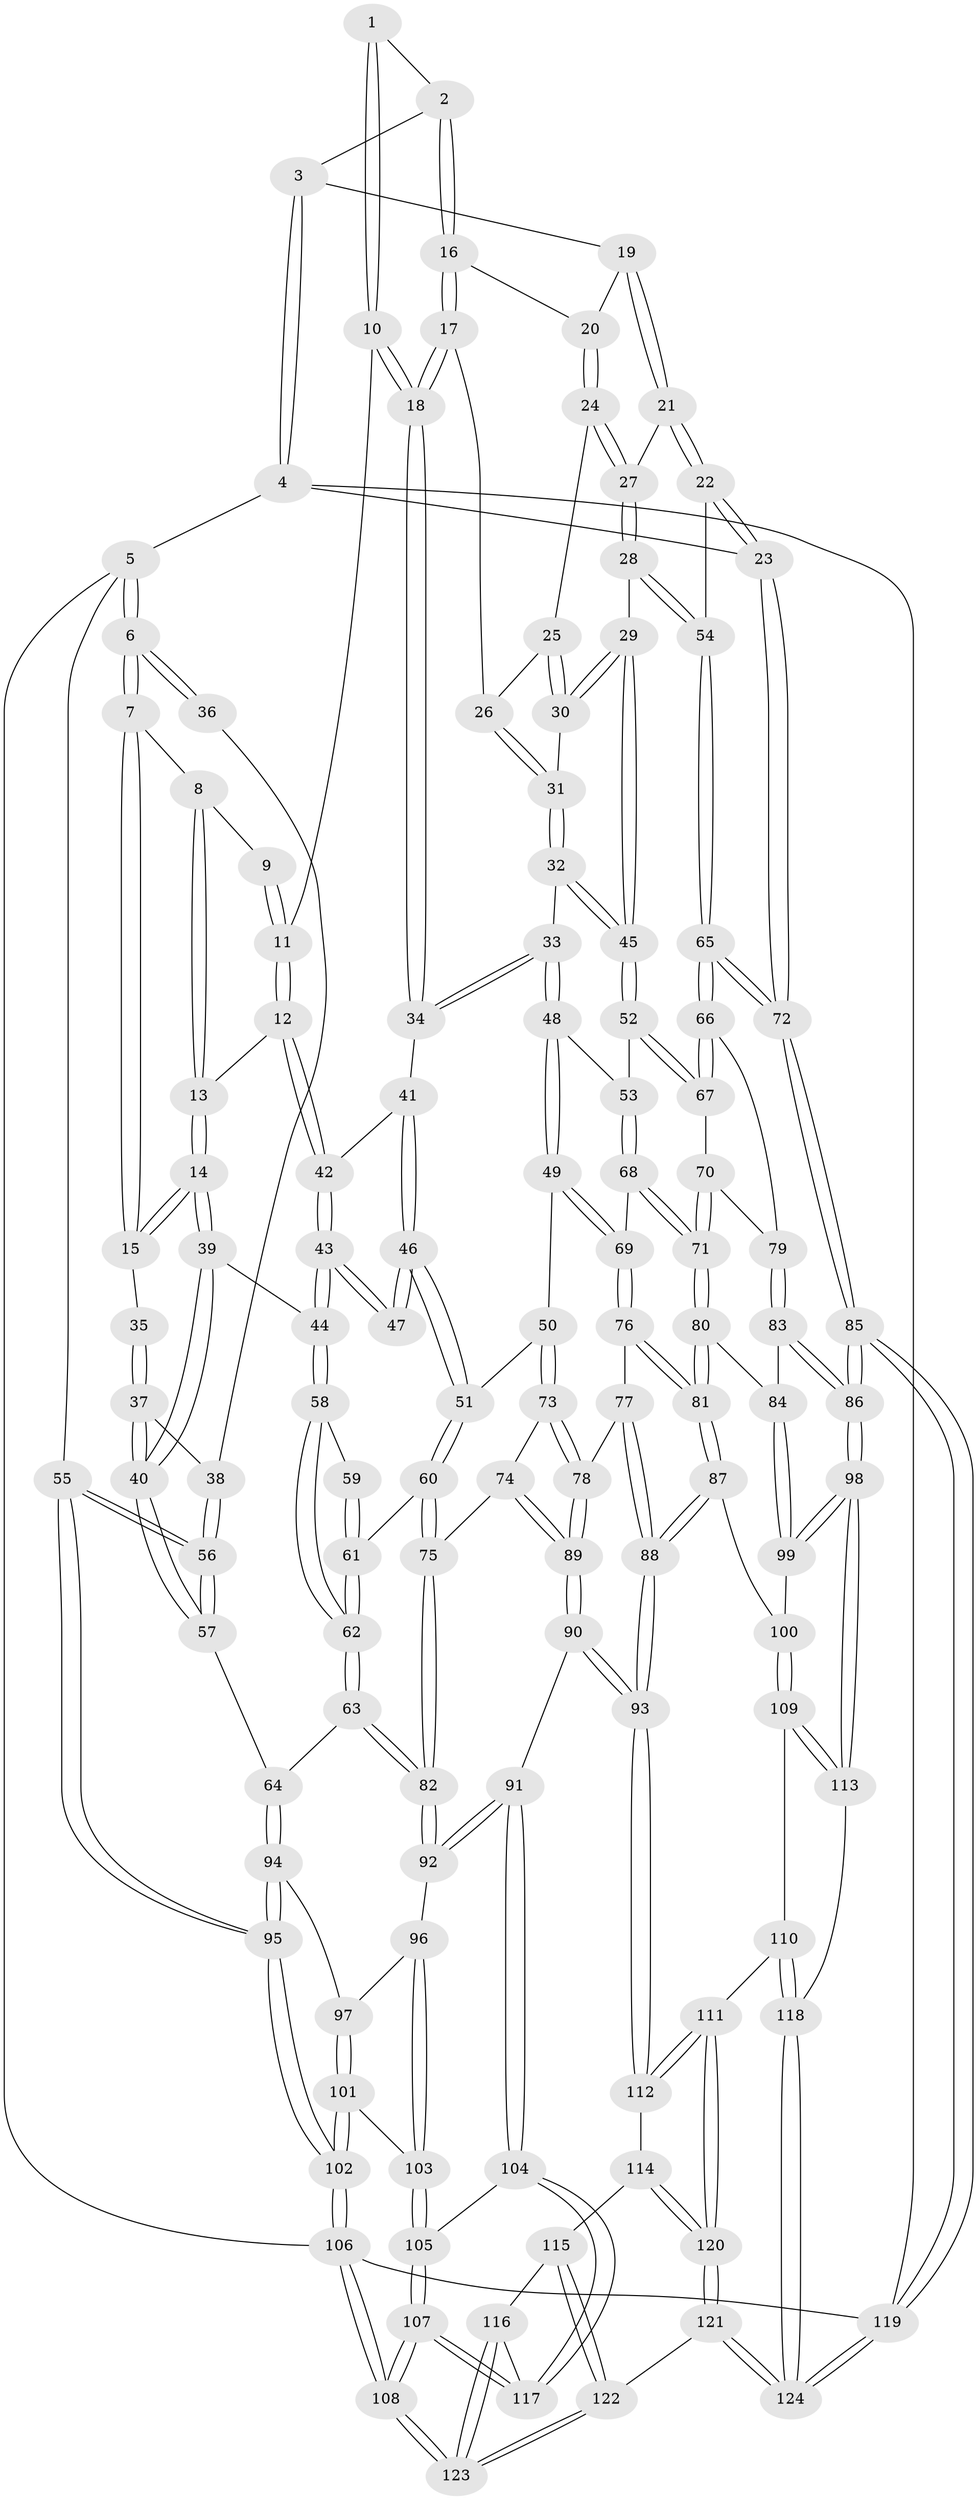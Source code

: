 // coarse degree distribution, {3: 0.17105263157894737, 4: 0.47368421052631576, 7: 0.013157894736842105, 6: 0.06578947368421052, 5: 0.2631578947368421, 2: 0.013157894736842105}
// Generated by graph-tools (version 1.1) at 2025/52/02/27/25 19:52:44]
// undirected, 124 vertices, 307 edges
graph export_dot {
graph [start="1"]
  node [color=gray90,style=filled];
  1 [pos="+0.6801204814796428+0"];
  2 [pos="+0.75157596826987+0"];
  3 [pos="+0.7535348792329424+0"];
  4 [pos="+1+0"];
  5 [pos="+0+0"];
  6 [pos="+0+0"];
  7 [pos="+0.1785314694046097+0"];
  8 [pos="+0.1996021615948362+0"];
  9 [pos="+0.4369199700156213+0"];
  10 [pos="+0.5114045569429894+0.16668403652139505"];
  11 [pos="+0.4757292468528337+0.1609536151757075"];
  12 [pos="+0.44430901941310696+0.17510603211010706"];
  13 [pos="+0.3379540520932+0.16823800495298544"];
  14 [pos="+0.273709169601631+0.2187280522130187"];
  15 [pos="+0.20883214366826722+0.19552224839223845"];
  16 [pos="+0.7285749320735808+0"];
  17 [pos="+0.599032459415069+0.17121440468213237"];
  18 [pos="+0.5400931936909791+0.17837979425058428"];
  19 [pos="+0.9046135357515862+0.11045384886356614"];
  20 [pos="+0.7760376165824335+0.16892943670541494"];
  21 [pos="+1+0.20206238886809116"];
  22 [pos="+1+0.1950048473693299"];
  23 [pos="+1+0.17660726128372609"];
  24 [pos="+0.7752389420126032+0.1718684949842582"];
  25 [pos="+0.6669448944324439+0.19882642159088454"];
  26 [pos="+0.6482453973007908+0.19790862224762595"];
  27 [pos="+0.8459992788484498+0.3064644377427575"];
  28 [pos="+0.8258447390889508+0.3444185282987615"];
  29 [pos="+0.8020407937417084+0.35760126881467746"];
  30 [pos="+0.7462736256752373+0.3144002175814725"];
  31 [pos="+0.6540267197709055+0.2816473597927306"];
  32 [pos="+0.6129477286669829+0.3496588733337949"];
  33 [pos="+0.5964290014141308+0.35662183083646953"];
  34 [pos="+0.5627510243946511+0.3233019375768049"];
  35 [pos="+0.1359957551666409+0.19329164759787232"];
  36 [pos="+0.049358745757749116+0.13450661385913193"];
  37 [pos="+0.11410503543416221+0.30198877294006676"];
  38 [pos="+0.028019030339501944+0.3453222293576169"];
  39 [pos="+0.27059267181579266+0.323359877726418"];
  40 [pos="+0.2133692721147818+0.3598972423949401"];
  41 [pos="+0.4822556581653065+0.34254381571012144"];
  42 [pos="+0.4352142170683748+0.29603469089574563"];
  43 [pos="+0.38412388608518844+0.33959093099730736"];
  44 [pos="+0.31950101210108695+0.35889854616813976"];
  45 [pos="+0.7940838072142766+0.36612713695745613"];
  46 [pos="+0.46699145532769704+0.40428610756557604"];
  47 [pos="+0.44788787850089995+0.3998887671084457"];
  48 [pos="+0.5925550649888061+0.3860780903685823"];
  49 [pos="+0.5813030199564977+0.45809484891127766"];
  50 [pos="+0.5295731628550157+0.46929488882699577"];
  51 [pos="+0.4950589201066031+0.4552046613180604"];
  52 [pos="+0.7788552186725657+0.40077313893280886"];
  53 [pos="+0.7627004093852574+0.41680272904102766"];
  54 [pos="+0.9216871910248136+0.4384021469970203"];
  55 [pos="+0+0.5148659029000636"];
  56 [pos="+0+0.4893989152522826"];
  57 [pos="+0.17989329130230222+0.4267995704038992"];
  58 [pos="+0.325925982623491+0.3791480152809277"];
  59 [pos="+0.4117792260656369+0.4109161005099785"];
  60 [pos="+0.38322766158535077+0.5010682999940433"];
  61 [pos="+0.3779555875052221+0.5007788607653191"];
  62 [pos="+0.3366753075534436+0.5055749939778253"];
  63 [pos="+0.2956254985697553+0.5475873869807268"];
  64 [pos="+0.26012423557163017+0.5422123552862056"];
  65 [pos="+0.9686042237415452+0.5148845098369054"];
  66 [pos="+0.91038863331139+0.5264431620919355"];
  67 [pos="+0.8166042568421891+0.4915582320290268"];
  68 [pos="+0.7024429402078395+0.4789245038978017"];
  69 [pos="+0.6111703212032535+0.4794199059590291"];
  70 [pos="+0.8073312983074005+0.5301547121805865"];
  71 [pos="+0.7463002871743718+0.5887151629080578"];
  72 [pos="+1+0.6620240690266623"];
  73 [pos="+0.5187245896487203+0.5026601613501323"];
  74 [pos="+0.4555517223562021+0.5662932659477193"];
  75 [pos="+0.4472313813354177+0.5627337113254781"];
  76 [pos="+0.6116910479695687+0.5360385722041209"];
  77 [pos="+0.6088390968539391+0.5450734830531585"];
  78 [pos="+0.5306018323247618+0.5991088184136462"];
  79 [pos="+0.8622187471754249+0.5554305833431714"];
  80 [pos="+0.7461890642085396+0.6236726262988588"];
  81 [pos="+0.7343059811743724+0.6325993322777942"];
  82 [pos="+0.3371907260600908+0.6450505828764855"];
  83 [pos="+0.82709669831957+0.6129133215553809"];
  84 [pos="+0.7690262011739468+0.6288074681845381"];
  85 [pos="+1+0.7416826656882209"];
  86 [pos="+1+0.7436975716833282"];
  87 [pos="+0.6636797903727858+0.7098889502958442"];
  88 [pos="+0.6202795911774105+0.724548078419389"];
  89 [pos="+0.5051843665216583+0.6816478258508915"];
  90 [pos="+0.5067477041814986+0.7314448512011676"];
  91 [pos="+0.4701296842401116+0.7380262852617996"];
  92 [pos="+0.3463880479151966+0.6782559990081627"];
  93 [pos="+0.5741422403900139+0.7538983112211406"];
  94 [pos="+0.11235429207352943+0.6273358406497891"];
  95 [pos="+0+0.6884578830311424"];
  96 [pos="+0.32704952501567963+0.6911472172187287"];
  97 [pos="+0.19880619503782104+0.6702814289535178"];
  98 [pos="+1+0.7725817059821469"];
  99 [pos="+0.8554619238700191+0.7299551127046071"];
  100 [pos="+0.7691294707589992+0.7765464365075107"];
  101 [pos="+0.23795170375926725+0.7633907372033324"];
  102 [pos="+0+0.9070881027201928"];
  103 [pos="+0.26767511712900866+0.7603619148076692"];
  104 [pos="+0.40410646880769235+0.8416857013871568"];
  105 [pos="+0.288664282863138+0.8202320350002918"];
  106 [pos="+0+1"];
  107 [pos="+0.19384349237653026+1"];
  108 [pos="+0+1"];
  109 [pos="+0.782954453011245+0.830673602211417"];
  110 [pos="+0.7765832044958835+0.8553578831256788"];
  111 [pos="+0.6531191774540023+0.89311268398346"];
  112 [pos="+0.585117597784546+0.7936911695476114"];
  113 [pos="+1+0.7753905684107654"];
  114 [pos="+0.5169523120155664+0.9135792352292182"];
  115 [pos="+0.48575829986930313+0.9311890945175127"];
  116 [pos="+0.43780130234702247+0.9256892383947646"];
  117 [pos="+0.40239781939059793+0.8521905469200536"];
  118 [pos="+0.8398474164740759+0.9402231362798367"];
  119 [pos="+1+1"];
  120 [pos="+0.6765116367537963+1"];
  121 [pos="+0.685122739595431+1"];
  122 [pos="+0.5533823805421406+1"];
  123 [pos="+0.30155002782421597+1"];
  124 [pos="+0.7456065990083096+1"];
  1 -- 2;
  1 -- 10;
  1 -- 10;
  2 -- 3;
  2 -- 16;
  2 -- 16;
  3 -- 4;
  3 -- 4;
  3 -- 19;
  4 -- 5;
  4 -- 23;
  4 -- 119;
  5 -- 6;
  5 -- 6;
  5 -- 55;
  5 -- 106;
  6 -- 7;
  6 -- 7;
  6 -- 36;
  6 -- 36;
  7 -- 8;
  7 -- 15;
  7 -- 15;
  8 -- 9;
  8 -- 13;
  8 -- 13;
  9 -- 11;
  9 -- 11;
  10 -- 11;
  10 -- 18;
  10 -- 18;
  11 -- 12;
  11 -- 12;
  12 -- 13;
  12 -- 42;
  12 -- 42;
  13 -- 14;
  13 -- 14;
  14 -- 15;
  14 -- 15;
  14 -- 39;
  14 -- 39;
  15 -- 35;
  16 -- 17;
  16 -- 17;
  16 -- 20;
  17 -- 18;
  17 -- 18;
  17 -- 26;
  18 -- 34;
  18 -- 34;
  19 -- 20;
  19 -- 21;
  19 -- 21;
  20 -- 24;
  20 -- 24;
  21 -- 22;
  21 -- 22;
  21 -- 27;
  22 -- 23;
  22 -- 23;
  22 -- 54;
  23 -- 72;
  23 -- 72;
  24 -- 25;
  24 -- 27;
  24 -- 27;
  25 -- 26;
  25 -- 30;
  25 -- 30;
  26 -- 31;
  26 -- 31;
  27 -- 28;
  27 -- 28;
  28 -- 29;
  28 -- 54;
  28 -- 54;
  29 -- 30;
  29 -- 30;
  29 -- 45;
  29 -- 45;
  30 -- 31;
  31 -- 32;
  31 -- 32;
  32 -- 33;
  32 -- 45;
  32 -- 45;
  33 -- 34;
  33 -- 34;
  33 -- 48;
  33 -- 48;
  34 -- 41;
  35 -- 37;
  35 -- 37;
  36 -- 38;
  37 -- 38;
  37 -- 40;
  37 -- 40;
  38 -- 56;
  38 -- 56;
  39 -- 40;
  39 -- 40;
  39 -- 44;
  40 -- 57;
  40 -- 57;
  41 -- 42;
  41 -- 46;
  41 -- 46;
  42 -- 43;
  42 -- 43;
  43 -- 44;
  43 -- 44;
  43 -- 47;
  43 -- 47;
  44 -- 58;
  44 -- 58;
  45 -- 52;
  45 -- 52;
  46 -- 47;
  46 -- 47;
  46 -- 51;
  46 -- 51;
  48 -- 49;
  48 -- 49;
  48 -- 53;
  49 -- 50;
  49 -- 69;
  49 -- 69;
  50 -- 51;
  50 -- 73;
  50 -- 73;
  51 -- 60;
  51 -- 60;
  52 -- 53;
  52 -- 67;
  52 -- 67;
  53 -- 68;
  53 -- 68;
  54 -- 65;
  54 -- 65;
  55 -- 56;
  55 -- 56;
  55 -- 95;
  55 -- 95;
  56 -- 57;
  56 -- 57;
  57 -- 64;
  58 -- 59;
  58 -- 62;
  58 -- 62;
  59 -- 61;
  59 -- 61;
  60 -- 61;
  60 -- 75;
  60 -- 75;
  61 -- 62;
  61 -- 62;
  62 -- 63;
  62 -- 63;
  63 -- 64;
  63 -- 82;
  63 -- 82;
  64 -- 94;
  64 -- 94;
  65 -- 66;
  65 -- 66;
  65 -- 72;
  65 -- 72;
  66 -- 67;
  66 -- 67;
  66 -- 79;
  67 -- 70;
  68 -- 69;
  68 -- 71;
  68 -- 71;
  69 -- 76;
  69 -- 76;
  70 -- 71;
  70 -- 71;
  70 -- 79;
  71 -- 80;
  71 -- 80;
  72 -- 85;
  72 -- 85;
  73 -- 74;
  73 -- 78;
  73 -- 78;
  74 -- 75;
  74 -- 89;
  74 -- 89;
  75 -- 82;
  75 -- 82;
  76 -- 77;
  76 -- 81;
  76 -- 81;
  77 -- 78;
  77 -- 88;
  77 -- 88;
  78 -- 89;
  78 -- 89;
  79 -- 83;
  79 -- 83;
  80 -- 81;
  80 -- 81;
  80 -- 84;
  81 -- 87;
  81 -- 87;
  82 -- 92;
  82 -- 92;
  83 -- 84;
  83 -- 86;
  83 -- 86;
  84 -- 99;
  84 -- 99;
  85 -- 86;
  85 -- 86;
  85 -- 119;
  85 -- 119;
  86 -- 98;
  86 -- 98;
  87 -- 88;
  87 -- 88;
  87 -- 100;
  88 -- 93;
  88 -- 93;
  89 -- 90;
  89 -- 90;
  90 -- 91;
  90 -- 93;
  90 -- 93;
  91 -- 92;
  91 -- 92;
  91 -- 104;
  91 -- 104;
  92 -- 96;
  93 -- 112;
  93 -- 112;
  94 -- 95;
  94 -- 95;
  94 -- 97;
  95 -- 102;
  95 -- 102;
  96 -- 97;
  96 -- 103;
  96 -- 103;
  97 -- 101;
  97 -- 101;
  98 -- 99;
  98 -- 99;
  98 -- 113;
  98 -- 113;
  99 -- 100;
  100 -- 109;
  100 -- 109;
  101 -- 102;
  101 -- 102;
  101 -- 103;
  102 -- 106;
  102 -- 106;
  103 -- 105;
  103 -- 105;
  104 -- 105;
  104 -- 117;
  104 -- 117;
  105 -- 107;
  105 -- 107;
  106 -- 108;
  106 -- 108;
  106 -- 119;
  107 -- 108;
  107 -- 108;
  107 -- 117;
  107 -- 117;
  108 -- 123;
  108 -- 123;
  109 -- 110;
  109 -- 113;
  109 -- 113;
  110 -- 111;
  110 -- 118;
  110 -- 118;
  111 -- 112;
  111 -- 112;
  111 -- 120;
  111 -- 120;
  112 -- 114;
  113 -- 118;
  114 -- 115;
  114 -- 120;
  114 -- 120;
  115 -- 116;
  115 -- 122;
  115 -- 122;
  116 -- 117;
  116 -- 123;
  116 -- 123;
  118 -- 124;
  118 -- 124;
  119 -- 124;
  119 -- 124;
  120 -- 121;
  120 -- 121;
  121 -- 122;
  121 -- 124;
  121 -- 124;
  122 -- 123;
  122 -- 123;
}
